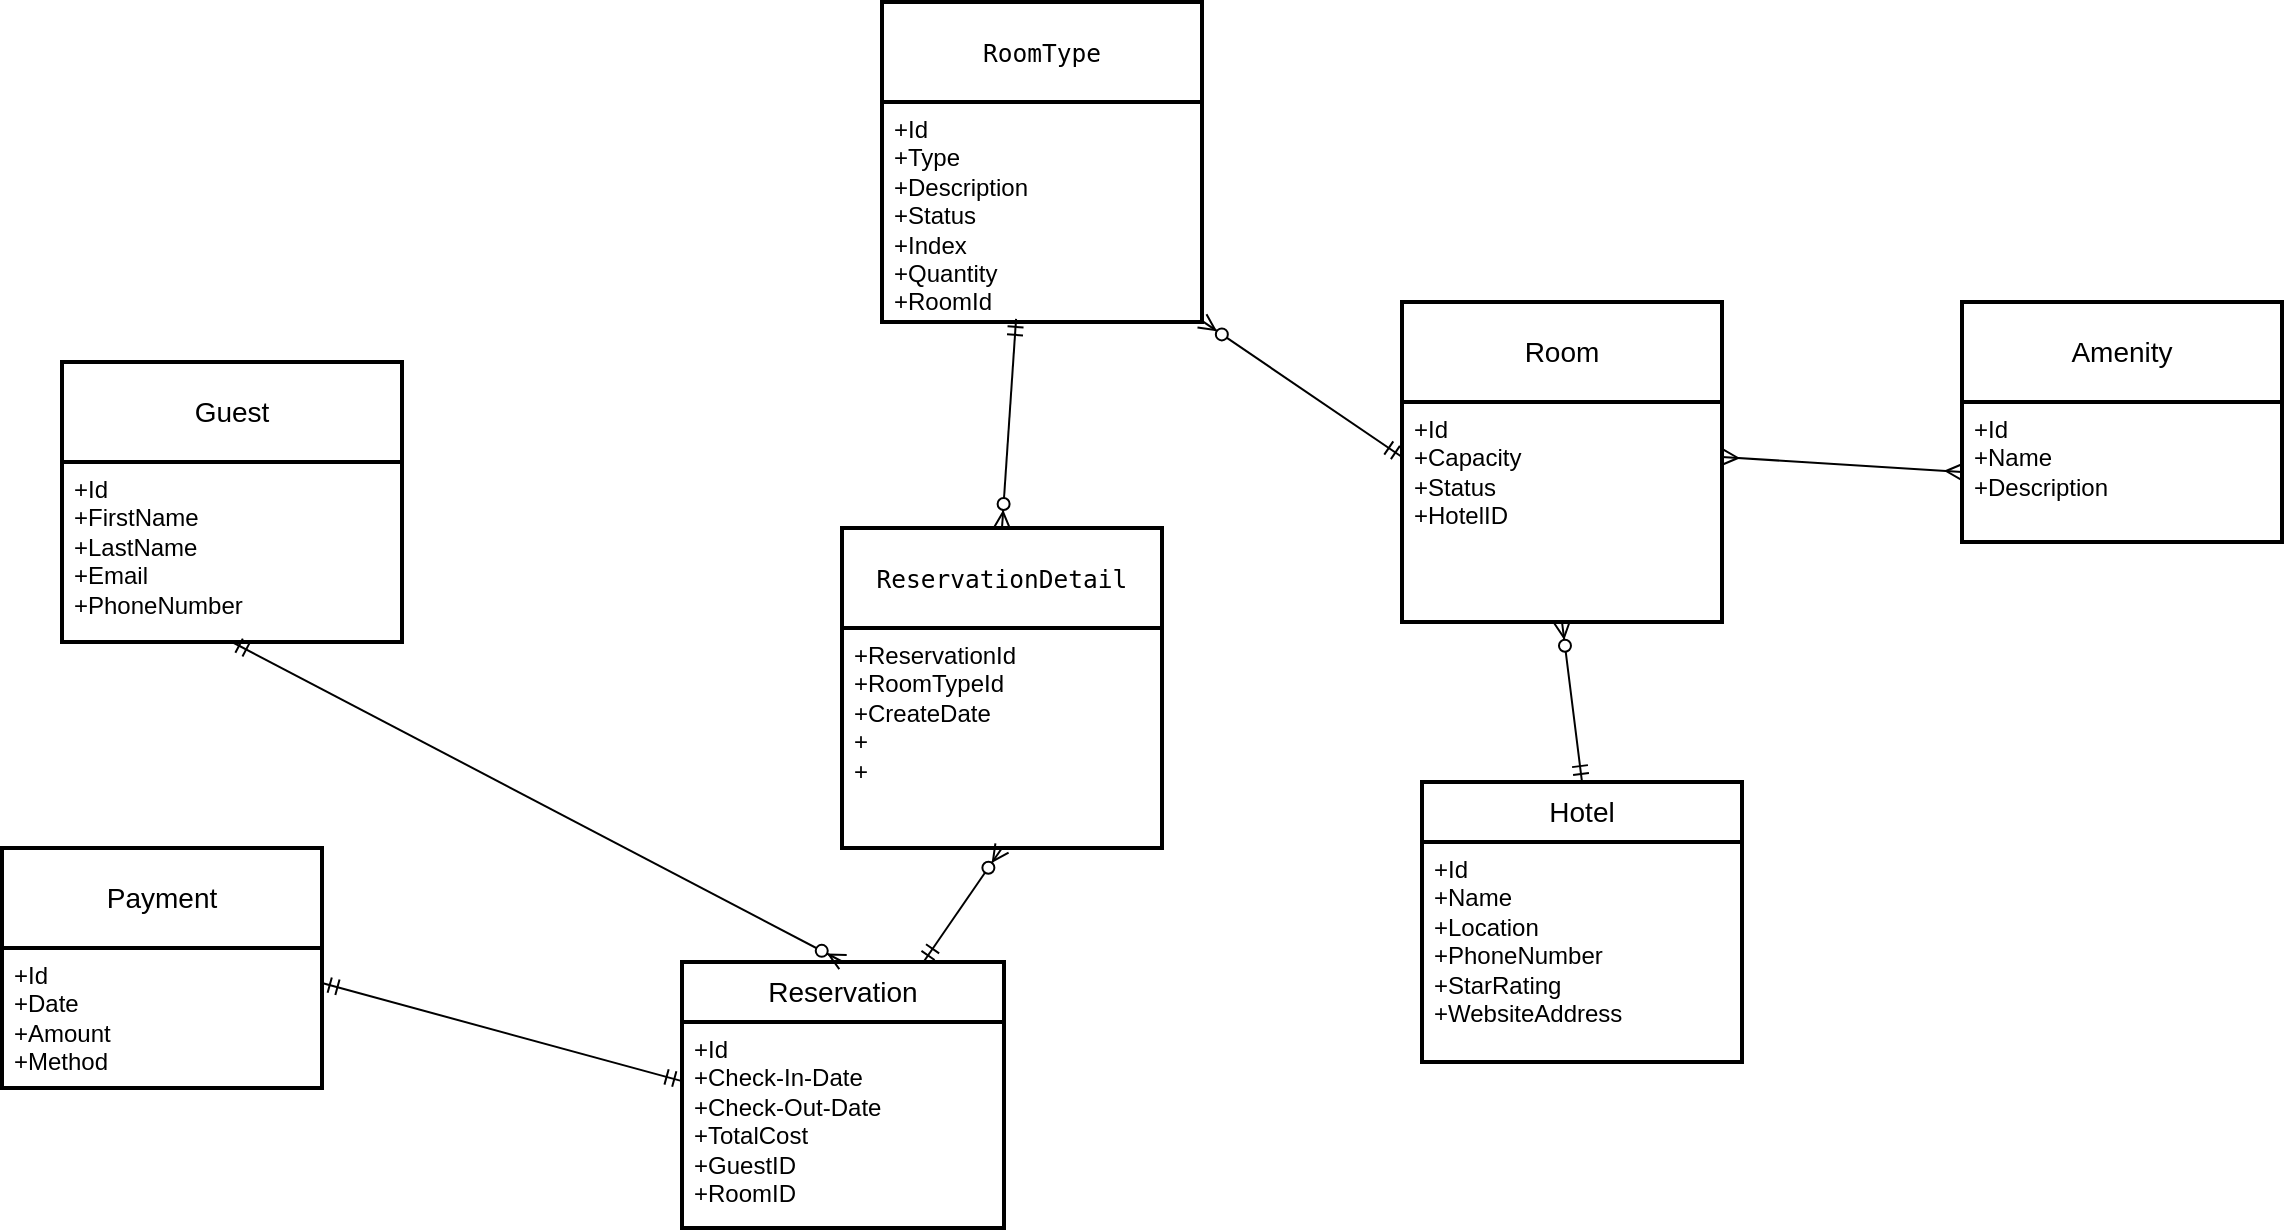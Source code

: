 <mxfile version="21.7.5" type="device">
  <diagram id="R2lEEEUBdFMjLlhIrx00" name="Page-1">
    <mxGraphModel dx="2085" dy="628" grid="1" gridSize="10" guides="1" tooltips="1" connect="1" arrows="1" fold="1" page="1" pageScale="1" pageWidth="850" pageHeight="1100" math="0" shadow="0" extFonts="Permanent Marker^https://fonts.googleapis.com/css?family=Permanent+Marker">
      <root>
        <mxCell id="0" />
        <mxCell id="1" parent="0" />
        <mxCell id="NJjYvVqlkxv1YHCIG0Jb-1" value="Guest" style="swimlane;childLayout=stackLayout;horizontal=1;startSize=50;horizontalStack=0;rounded=1;fontSize=14;fontStyle=0;strokeWidth=2;resizeParent=0;resizeLast=1;shadow=0;dashed=0;align=center;arcSize=0;whiteSpace=wrap;html=1;" parent="1" vertex="1">
          <mxGeometry x="-310" y="350" width="170" height="140" as="geometry" />
        </mxCell>
        <mxCell id="NJjYvVqlkxv1YHCIG0Jb-2" value="+Id&lt;br&gt;+FirstName&lt;br&gt;+LastName&lt;br&gt;+Email&lt;br&gt;+PhoneNumber" style="align=left;strokeColor=none;fillColor=none;spacingLeft=4;fontSize=12;verticalAlign=top;resizable=0;rotatable=0;part=1;html=1;" parent="NJjYvVqlkxv1YHCIG0Jb-1" vertex="1">
          <mxGeometry y="50" width="170" height="90" as="geometry" />
        </mxCell>
        <mxCell id="NJjYvVqlkxv1YHCIG0Jb-3" value="Payment" style="swimlane;childLayout=stackLayout;horizontal=1;startSize=50;horizontalStack=0;rounded=1;fontSize=14;fontStyle=0;strokeWidth=2;resizeParent=0;resizeLast=1;shadow=0;dashed=0;align=center;arcSize=0;whiteSpace=wrap;html=1;" parent="1" vertex="1">
          <mxGeometry x="-340" y="593" width="160" height="120" as="geometry" />
        </mxCell>
        <mxCell id="NJjYvVqlkxv1YHCIG0Jb-4" value="+Id&lt;br&gt;+Date&lt;br&gt;+Amount&lt;br&gt;+Method" style="align=left;strokeColor=none;fillColor=none;spacingLeft=4;fontSize=12;verticalAlign=top;resizable=0;rotatable=0;part=1;html=1;" parent="NJjYvVqlkxv1YHCIG0Jb-3" vertex="1">
          <mxGeometry y="50" width="160" height="70" as="geometry" />
        </mxCell>
        <mxCell id="NJjYvVqlkxv1YHCIG0Jb-5" value="Reservation" style="swimlane;childLayout=stackLayout;horizontal=1;startSize=30;horizontalStack=0;rounded=1;fontSize=14;fontStyle=0;strokeWidth=2;resizeParent=0;resizeLast=1;shadow=0;dashed=0;align=center;arcSize=0;whiteSpace=wrap;html=1;" parent="1" vertex="1">
          <mxGeometry y="650" width="161" height="133" as="geometry" />
        </mxCell>
        <mxCell id="NJjYvVqlkxv1YHCIG0Jb-6" value="+Id&lt;br&gt;+Check-In-Date&lt;br&gt;+Check-Out-Date&lt;br&gt;+TotalCost&lt;br&gt;+GuestID&lt;br&gt;+RoomID" style="align=left;strokeColor=none;fillColor=none;spacingLeft=4;fontSize=12;verticalAlign=top;resizable=0;rotatable=0;part=1;html=1;" parent="NJjYvVqlkxv1YHCIG0Jb-5" vertex="1">
          <mxGeometry y="30" width="161" height="103" as="geometry" />
        </mxCell>
        <mxCell id="NJjYvVqlkxv1YHCIG0Jb-7" value="Room" style="swimlane;childLayout=stackLayout;horizontal=1;startSize=50;horizontalStack=0;rounded=1;fontSize=14;fontStyle=0;strokeWidth=2;resizeParent=0;resizeLast=1;shadow=0;dashed=0;align=center;arcSize=0;whiteSpace=wrap;html=1;" parent="1" vertex="1">
          <mxGeometry x="360" y="320" width="160" height="160" as="geometry" />
        </mxCell>
        <mxCell id="NJjYvVqlkxv1YHCIG0Jb-8" value="+Id&lt;br&gt;+Capacity&lt;br&gt;+Status&lt;br&gt;+HotelID" style="align=left;strokeColor=none;fillColor=none;spacingLeft=4;fontSize=12;verticalAlign=top;resizable=0;rotatable=0;part=1;html=1;" parent="NJjYvVqlkxv1YHCIG0Jb-7" vertex="1">
          <mxGeometry y="50" width="160" height="110" as="geometry" />
        </mxCell>
        <mxCell id="NJjYvVqlkxv1YHCIG0Jb-11" value="Hotel" style="swimlane;childLayout=stackLayout;horizontal=1;startSize=30;horizontalStack=0;rounded=1;fontSize=14;fontStyle=0;strokeWidth=2;resizeParent=0;resizeLast=1;shadow=0;dashed=0;align=center;arcSize=0;whiteSpace=wrap;html=1;" parent="1" vertex="1">
          <mxGeometry x="370" y="560" width="160" height="140" as="geometry" />
        </mxCell>
        <mxCell id="NJjYvVqlkxv1YHCIG0Jb-12" value="+Id&lt;br&gt;+Name&lt;br&gt;+Location&lt;br&gt;+PhoneNumber&lt;br&gt;+StarRating&lt;br&gt;+WebsiteAddress" style="align=left;strokeColor=none;fillColor=none;spacingLeft=4;fontSize=12;verticalAlign=top;resizable=0;rotatable=0;part=1;html=1;" parent="NJjYvVqlkxv1YHCIG0Jb-11" vertex="1">
          <mxGeometry y="30" width="160" height="110" as="geometry" />
        </mxCell>
        <mxCell id="NJjYvVqlkxv1YHCIG0Jb-14" value="Amenity" style="swimlane;childLayout=stackLayout;horizontal=1;startSize=50;horizontalStack=0;rounded=1;fontSize=14;fontStyle=0;strokeWidth=2;resizeParent=0;resizeLast=1;shadow=0;dashed=0;align=center;arcSize=0;whiteSpace=wrap;html=1;" parent="1" vertex="1">
          <mxGeometry x="640" y="320" width="160" height="120" as="geometry" />
        </mxCell>
        <mxCell id="NJjYvVqlkxv1YHCIG0Jb-15" value="&lt;div&gt;+Id&lt;/div&gt;&lt;div&gt;&lt;span style=&quot;font-size: 12px;&quot;&gt;+Name&lt;/span&gt;&lt;/div&gt;&lt;div&gt;&lt;span style=&quot;font-size: 12px;&quot;&gt;+Description&lt;/span&gt;&lt;/div&gt;" style="align=left;strokeColor=none;fillColor=none;spacingLeft=4;fontSize=12;verticalAlign=top;resizable=0;rotatable=0;part=1;html=1;" parent="NJjYvVqlkxv1YHCIG0Jb-14" vertex="1">
          <mxGeometry y="50" width="160" height="70" as="geometry" />
        </mxCell>
        <mxCell id="NJjYvVqlkxv1YHCIG0Jb-20" value="" style="fontSize=12;html=1;endArrow=ERmany;startArrow=ERmany;rounded=0;entryX=0;entryY=0.5;entryDx=0;entryDy=0;exitX=1;exitY=0.25;exitDx=0;exitDy=0;" parent="1" source="NJjYvVqlkxv1YHCIG0Jb-8" target="NJjYvVqlkxv1YHCIG0Jb-15" edge="1">
          <mxGeometry width="100" height="100" relative="1" as="geometry">
            <mxPoint x="770" y="490" as="sourcePoint" />
            <mxPoint x="820" y="760" as="targetPoint" />
          </mxGeometry>
        </mxCell>
        <mxCell id="NJjYvVqlkxv1YHCIG0Jb-22" value="" style="fontSize=12;html=1;endArrow=ERmandOne;startArrow=ERmandOne;rounded=0;exitX=1;exitY=0.25;exitDx=0;exitDy=0;" parent="1" source="NJjYvVqlkxv1YHCIG0Jb-4" target="NJjYvVqlkxv1YHCIG0Jb-6" edge="1">
          <mxGeometry width="100" height="100" relative="1" as="geometry">
            <mxPoint x="660" y="790" as="sourcePoint" />
            <mxPoint x="590" y="740" as="targetPoint" />
          </mxGeometry>
        </mxCell>
        <mxCell id="4wO46Uk2gNeV7QwkBnbJ-3" value="" style="fontSize=12;html=1;endArrow=ERzeroToMany;startArrow=ERmandOne;rounded=0;exitX=0.5;exitY=0;exitDx=0;exitDy=0;entryX=0.5;entryY=1;entryDx=0;entryDy=0;" parent="1" source="NJjYvVqlkxv1YHCIG0Jb-11" target="NJjYvVqlkxv1YHCIG0Jb-8" edge="1">
          <mxGeometry width="100" height="100" relative="1" as="geometry">
            <mxPoint x="770" y="330" as="sourcePoint" />
            <mxPoint x="590" y="260" as="targetPoint" />
          </mxGeometry>
        </mxCell>
        <mxCell id="4wO46Uk2gNeV7QwkBnbJ-19" value="&lt;code style=&quot;border: 0px solid rgb(217, 217, 227); box-sizing: border-box; --tw-border-spacing-x: 0; --tw-border-spacing-y: 0; --tw-translate-x: 0; --tw-translate-y: 0; --tw-rotate: 0; --tw-skew-x: 0; --tw-skew-y: 0; --tw-scale-x: 1; --tw-scale-y: 1; --tw-pan-x: ; --tw-pan-y: ; --tw-pinch-zoom: ; --tw-scroll-snap-strictness: proximity; --tw-gradient-from-position: ; --tw-gradient-via-position: ; --tw-gradient-to-position: ; --tw-ordinal: ; --tw-slashed-zero: ; --tw-numeric-figure: ; --tw-numeric-spacing: ; --tw-numeric-fraction: ; --tw-ring-inset: ; --tw-ring-offset-width: 0px; --tw-ring-offset-color: #fff; --tw-ring-color: rgba(69,89,164,.5); --tw-ring-offset-shadow: 0 0 transparent; --tw-ring-shadow: 0 0 transparent; --tw-shadow: 0 0 transparent; --tw-shadow-colored: 0 0 transparent; --tw-blur: ; --tw-brightness: ; --tw-contrast: ; --tw-grayscale: ; --tw-hue-rotate: ; --tw-invert: ; --tw-saturate: ; --tw-sepia: ; --tw-drop-shadow: ; --tw-backdrop-blur: ; --tw-backdrop-brightness: ; --tw-backdrop-contrast: ; --tw-backdrop-grayscale: ; --tw-backdrop-hue-rotate: ; --tw-backdrop-invert: ; --tw-backdrop-opacity: ; --tw-backdrop-saturate: ; --tw-backdrop-sepia: ; font-size: 0.875em; color: var(--tw-prose-code); font-family: &amp;quot;Söhne Mono&amp;quot;, Monaco, &amp;quot;Andale Mono&amp;quot;, &amp;quot;Ubuntu Mono&amp;quot;, monospace !important;&quot;&gt;RoomType&lt;/code&gt;" style="swimlane;childLayout=stackLayout;horizontal=1;startSize=50;horizontalStack=0;rounded=1;fontSize=14;fontStyle=0;strokeWidth=2;resizeParent=0;resizeLast=1;shadow=0;dashed=0;align=center;arcSize=0;whiteSpace=wrap;html=1;" parent="1" vertex="1">
          <mxGeometry x="100" y="170" width="160" height="160" as="geometry" />
        </mxCell>
        <mxCell id="4wO46Uk2gNeV7QwkBnbJ-20" value="+Id&lt;br&gt;+Type&lt;br&gt;+Description&lt;br&gt;+Status&lt;br&gt;+Index&lt;br&gt;+Quantity&lt;br&gt;+RoomId" style="align=left;strokeColor=none;fillColor=none;spacingLeft=4;fontSize=12;verticalAlign=top;resizable=0;rotatable=0;part=1;html=1;" parent="4wO46Uk2gNeV7QwkBnbJ-19" vertex="1">
          <mxGeometry y="50" width="160" height="110" as="geometry" />
        </mxCell>
        <mxCell id="4wO46Uk2gNeV7QwkBnbJ-21" value="" style="fontSize=12;html=1;endArrow=ERzeroToMany;startArrow=ERmandOne;rounded=0;exitX=0;exitY=0.25;exitDx=0;exitDy=0;" parent="1" source="NJjYvVqlkxv1YHCIG0Jb-8" target="4wO46Uk2gNeV7QwkBnbJ-20" edge="1">
          <mxGeometry width="100" height="100" relative="1" as="geometry">
            <mxPoint x="500.0" y="117.65" as="sourcePoint" />
            <mxPoint x="320" y="320" as="targetPoint" />
          </mxGeometry>
        </mxCell>
        <mxCell id="4wO46Uk2gNeV7QwkBnbJ-30" value="" style="fontSize=12;html=1;endArrow=ERzeroToMany;startArrow=ERmandOne;rounded=0;entryX=0.5;entryY=0;entryDx=0;entryDy=0;exitX=0.5;exitY=1;exitDx=0;exitDy=0;" parent="1" source="NJjYvVqlkxv1YHCIG0Jb-2" target="NJjYvVqlkxv1YHCIG0Jb-5" edge="1">
          <mxGeometry width="100" height="100" relative="1" as="geometry">
            <mxPoint x="280" y="470" as="sourcePoint" />
            <mxPoint x="380" y="370" as="targetPoint" />
          </mxGeometry>
        </mxCell>
        <mxCell id="tKS9R52SAPH2fbvlaaby-3" value="&lt;code style=&quot;border: 0px solid rgb(217, 217, 227); box-sizing: border-box; --tw-border-spacing-x: 0; --tw-border-spacing-y: 0; --tw-translate-x: 0; --tw-translate-y: 0; --tw-rotate: 0; --tw-skew-x: 0; --tw-skew-y: 0; --tw-scale-x: 1; --tw-scale-y: 1; --tw-pan-x: ; --tw-pan-y: ; --tw-pinch-zoom: ; --tw-scroll-snap-strictness: proximity; --tw-gradient-from-position: ; --tw-gradient-via-position: ; --tw-gradient-to-position: ; --tw-ordinal: ; --tw-slashed-zero: ; --tw-numeric-figure: ; --tw-numeric-spacing: ; --tw-numeric-fraction: ; --tw-ring-inset: ; --tw-ring-offset-width: 0px; --tw-ring-offset-color: #fff; --tw-ring-color: rgba(69,89,164,.5); --tw-ring-offset-shadow: 0 0 transparent; --tw-ring-shadow: 0 0 transparent; --tw-shadow: 0 0 transparent; --tw-shadow-colored: 0 0 transparent; --tw-blur: ; --tw-brightness: ; --tw-contrast: ; --tw-grayscale: ; --tw-hue-rotate: ; --tw-invert: ; --tw-saturate: ; --tw-sepia: ; --tw-drop-shadow: ; --tw-backdrop-blur: ; --tw-backdrop-brightness: ; --tw-backdrop-contrast: ; --tw-backdrop-grayscale: ; --tw-backdrop-hue-rotate: ; --tw-backdrop-invert: ; --tw-backdrop-opacity: ; --tw-backdrop-saturate: ; --tw-backdrop-sepia: ; font-size: 0.875em; color: var(--tw-prose-code); font-family: &amp;quot;Söhne Mono&amp;quot;, Monaco, &amp;quot;Andale Mono&amp;quot;, &amp;quot;Ubuntu Mono&amp;quot;, monospace !important;&quot;&gt;ReservationDetail&lt;/code&gt;" style="swimlane;childLayout=stackLayout;horizontal=1;startSize=50;horizontalStack=0;rounded=1;fontSize=14;fontStyle=0;strokeWidth=2;resizeParent=0;resizeLast=1;shadow=0;dashed=0;align=center;arcSize=0;whiteSpace=wrap;html=1;" vertex="1" parent="1">
          <mxGeometry x="80" y="433" width="160" height="160" as="geometry" />
        </mxCell>
        <mxCell id="tKS9R52SAPH2fbvlaaby-4" value="+ReservationId&lt;br&gt;+RoomTypeId&lt;br&gt;+CreateDate&lt;br&gt;+&lt;br&gt;+" style="align=left;strokeColor=none;fillColor=none;spacingLeft=4;fontSize=12;verticalAlign=top;resizable=0;rotatable=0;part=1;html=1;" vertex="1" parent="tKS9R52SAPH2fbvlaaby-3">
          <mxGeometry y="50" width="160" height="110" as="geometry" />
        </mxCell>
        <mxCell id="tKS9R52SAPH2fbvlaaby-6" value="" style="fontSize=12;html=1;endArrow=ERzeroToMany;startArrow=ERmandOne;rounded=0;exitX=0.75;exitY=0;exitDx=0;exitDy=0;entryX=0.5;entryY=1;entryDx=0;entryDy=0;" edge="1" parent="1" source="NJjYvVqlkxv1YHCIG0Jb-5" target="tKS9R52SAPH2fbvlaaby-4">
          <mxGeometry width="100" height="100" relative="1" as="geometry">
            <mxPoint x="460" y="570" as="sourcePoint" />
            <mxPoint x="460" y="480" as="targetPoint" />
          </mxGeometry>
        </mxCell>
        <mxCell id="tKS9R52SAPH2fbvlaaby-8" value="" style="fontSize=12;html=1;endArrow=ERzeroToMany;startArrow=ERmandOne;rounded=0;exitX=0.419;exitY=0.986;exitDx=0;exitDy=0;entryX=0.5;entryY=0;entryDx=0;entryDy=0;exitPerimeter=0;" edge="1" parent="1" source="4wO46Uk2gNeV7QwkBnbJ-20" target="tKS9R52SAPH2fbvlaaby-3">
          <mxGeometry width="100" height="100" relative="1" as="geometry">
            <mxPoint x="131" y="660" as="sourcePoint" />
            <mxPoint x="240" y="603" as="targetPoint" />
          </mxGeometry>
        </mxCell>
      </root>
    </mxGraphModel>
  </diagram>
</mxfile>
